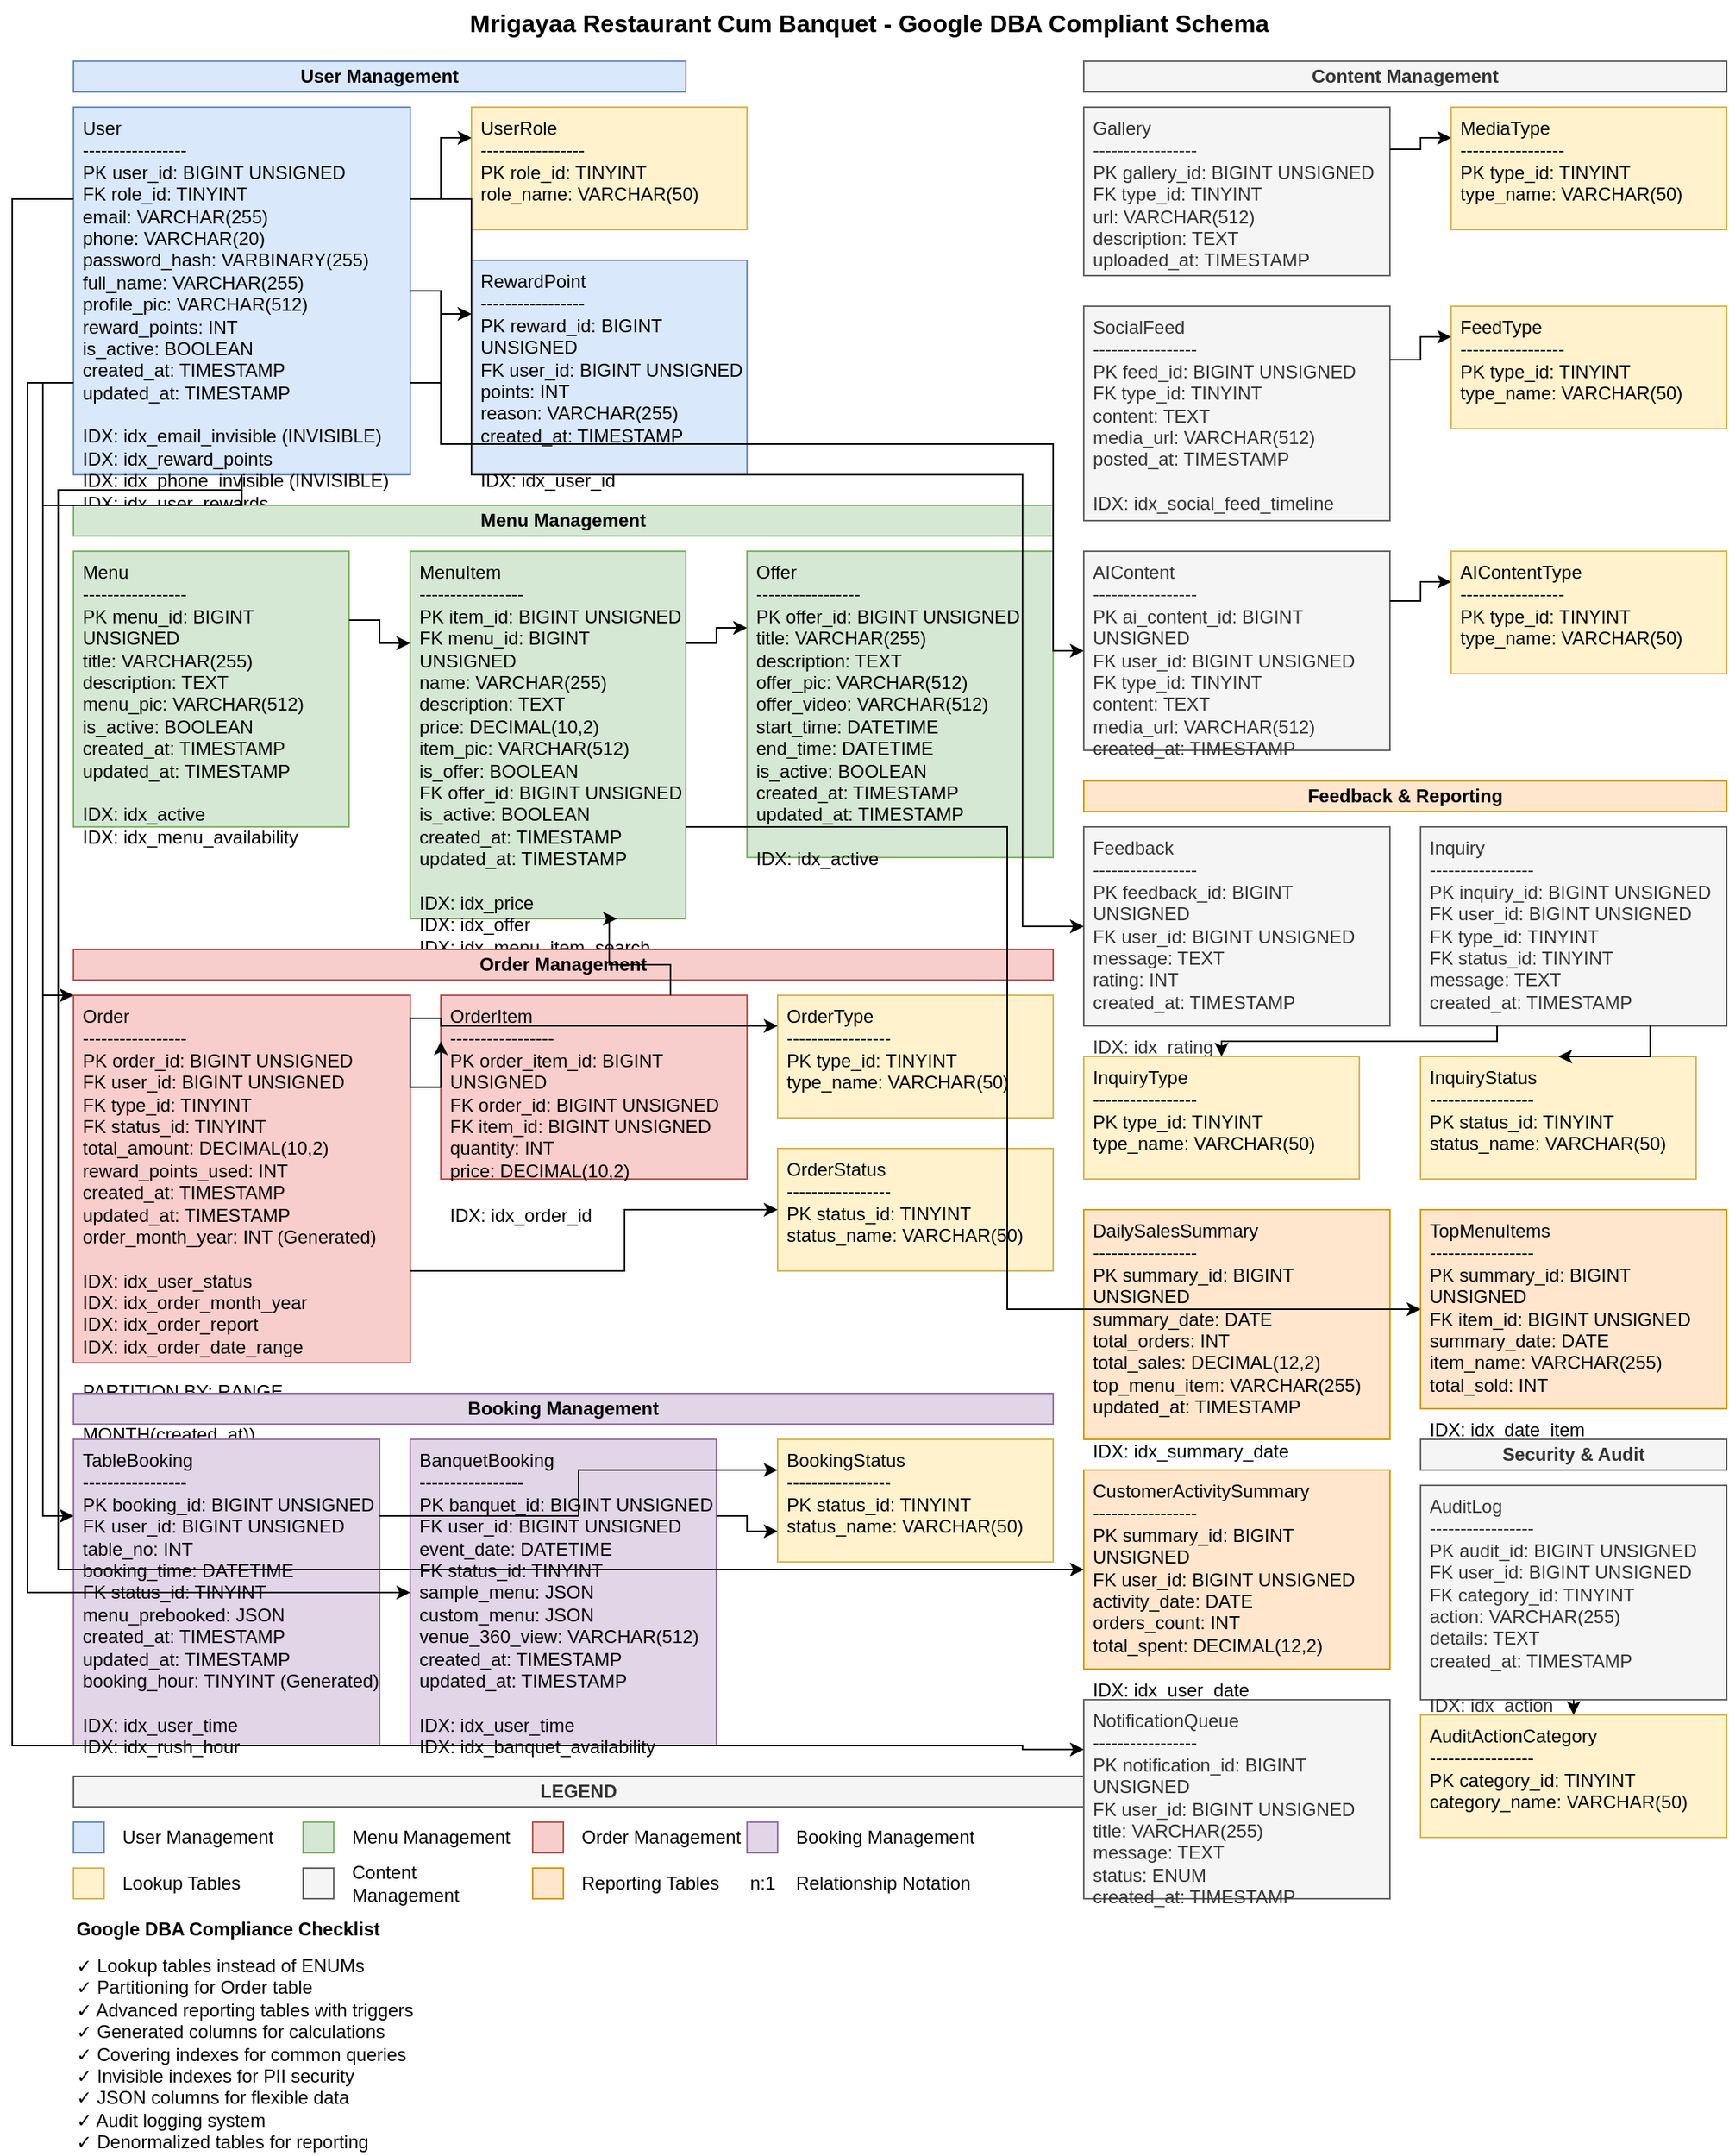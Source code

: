 <mxfile>
    <diagram name="Restaurant Schema" id="restaurant-schema">
        <mxGraphModel dx="1475" dy="563" grid="1" gridSize="10" guides="1" tooltips="1" connect="1" arrows="1" fold="1" page="1" pageScale="1" pageWidth="1169" pageHeight="827" background="none" math="0" shadow="0">
            <root>
                <mxCell id="0"/>
                <mxCell id="1" parent="0"/>
                <mxCell id="title" value="Mrigayaa Restaurant Cum Banquet - Google DBA Compliant Schema" style="text;html=1;strokeColor=none;fillColor=none;align=center;verticalAlign=middle;whiteSpace=wrap;rounded=0;fontSize=16;fontStyle=1" parent="1" vertex="1">
                    <mxGeometry x="240" y="10" width="640" height="30" as="geometry"/>
                </mxCell>
                <mxCell id="section_user" value="User Management" style="text;html=1;strokeColor=#6c8ebf;fillColor=#dae8fc;align=center;verticalAlign=middle;whiteSpace=wrap;rounded=0;fontSize=12;fontStyle=1" parent="1" vertex="1">
                    <mxGeometry x="40" y="50" width="400" height="20" as="geometry"/>
                </mxCell>
                <mxCell id="user_table" value="User&#xa;-----------------&#xa;PK user_id: BIGINT UNSIGNED&#xa;FK role_id: TINYINT&#xa;email: VARCHAR(255)&#xa;phone: VARCHAR(20)&#xa;password_hash: VARBINARY(255)&#xa;full_name: VARCHAR(255)&#xa;profile_pic: VARCHAR(512)&#xa;reward_points: INT&#xa;is_active: BOOLEAN&#xa;created_at: TIMESTAMP&#xa;updated_at: TIMESTAMP&#xa;&#xa;IDX: idx_email_invisible (INVISIBLE)&#xa;IDX: idx_reward_points&#xa;IDX: idx_phone_invisible (INVISIBLE)&#xa;IDX: idx_user_rewards" style="rounded=0;whiteSpace=wrap;html=1;fillColor=#dae8fc;strokeColor=#6c8ebf;align=left;spacingLeft=4;fontStyle=0;verticalAlign=top;" parent="1" vertex="1">
                    <mxGeometry x="40" y="80" width="220" height="240" as="geometry"/>
                </mxCell>
                <mxCell id="user_role_table" value="UserRole&#xa;-----------------&#xa;PK role_id: TINYINT&#xa;role_name: VARCHAR(50)" style="rounded=0;whiteSpace=wrap;html=1;fillColor=#fff2cc;strokeColor=#d6b656;align=left;spacingLeft=4;fontStyle=0;verticalAlign=top;" parent="1" vertex="1">
                    <mxGeometry x="300" y="80" width="180" height="80" as="geometry"/>
                </mxCell>
                <mxCell id="reward_point_table" value="RewardPoint&#xa;-----------------&#xa;PK reward_id: BIGINT UNSIGNED&#xa;FK user_id: BIGINT UNSIGNED&#xa;points: INT&#xa;reason: VARCHAR(255)&#xa;created_at: TIMESTAMP&#xa;&#xa;IDX: idx_user_id" style="rounded=0;whiteSpace=wrap;html=1;fillColor=#dae8fc;strokeColor=#6c8ebf;align=left;spacingLeft=4;fontStyle=0;verticalAlign=top;" parent="1" vertex="1">
                    <mxGeometry x="300" y="180" width="180" height="140" as="geometry"/>
                </mxCell>
                <mxCell id="section_menu" value="Menu Management" style="text;html=1;strokeColor=#82b366;fillColor=#d5e8d4;align=center;verticalAlign=middle;whiteSpace=wrap;rounded=0;fontSize=12;fontStyle=1" parent="1" vertex="1">
                    <mxGeometry x="40" y="340" width="640" height="20" as="geometry"/>
                </mxCell>
                <mxCell id="menu_table" value="Menu&#xa;-----------------&#xa;PK menu_id: BIGINT UNSIGNED&#xa;title: VARCHAR(255)&#xa;description: TEXT&#xa;menu_pic: VARCHAR(512)&#xa;is_active: BOOLEAN&#xa;created_at: TIMESTAMP&#xa;updated_at: TIMESTAMP&#xa;&#xa;IDX: idx_active&#xa;IDX: idx_menu_availability" style="rounded=0;whiteSpace=wrap;html=1;fillColor=#d5e8d4;strokeColor=#82b366;align=left;spacingLeft=4;fontStyle=0;verticalAlign=top;" parent="1" vertex="1">
                    <mxGeometry x="40" y="370" width="180" height="180" as="geometry"/>
                </mxCell>
                <mxCell id="menuitem_table" value="MenuItem&#xa;-----------------&#xa;PK item_id: BIGINT UNSIGNED&#xa;FK menu_id: BIGINT UNSIGNED&#xa;name: VARCHAR(255)&#xa;description: TEXT&#xa;price: DECIMAL(10,2)&#xa;item_pic: VARCHAR(512)&#xa;is_offer: BOOLEAN&#xa;FK offer_id: BIGINT UNSIGNED&#xa;is_active: BOOLEAN&#xa;created_at: TIMESTAMP&#xa;updated_at: TIMESTAMP&#xa;&#xa;IDX: idx_price&#xa;IDX: idx_offer&#xa;IDX: idx_menu_item_search" style="rounded=0;whiteSpace=wrap;html=1;fillColor=#d5e8d4;strokeColor=#82b366;align=left;spacingLeft=4;fontStyle=0;verticalAlign=top;" parent="1" vertex="1">
                    <mxGeometry x="260" y="370" width="180" height="240" as="geometry"/>
                </mxCell>
                <mxCell id="offer_table" value="Offer&#xa;-----------------&#xa;PK offer_id: BIGINT UNSIGNED&#xa;title: VARCHAR(255)&#xa;description: TEXT&#xa;offer_pic: VARCHAR(512)&#xa;offer_video: VARCHAR(512)&#xa;start_time: DATETIME&#xa;end_time: DATETIME&#xa;is_active: BOOLEAN&#xa;created_at: TIMESTAMP&#xa;updated_at: TIMESTAMP&#xa;&#xa;IDX: idx_active" style="rounded=0;whiteSpace=wrap;html=1;fillColor=#d5e8d4;strokeColor=#82b366;align=left;spacingLeft=4;fontStyle=0;verticalAlign=top;" parent="1" vertex="1">
                    <mxGeometry x="480" y="370" width="200" height="200" as="geometry"/>
                </mxCell>
                <mxCell id="section_order" value="Order Management" style="text;html=1;strokeColor=#b85450;fillColor=#f8cecc;align=center;verticalAlign=middle;whiteSpace=wrap;rounded=0;fontSize=12;fontStyle=1" parent="1" vertex="1">
                    <mxGeometry x="40" y="630" width="640" height="20" as="geometry"/>
                </mxCell>
                <mxCell id="order_table" value="Order&#xa;-----------------&#xa;PK order_id: BIGINT UNSIGNED&#xa;FK user_id: BIGINT UNSIGNED&#xa;FK type_id: TINYINT&#xa;FK status_id: TINYINT&#xa;total_amount: DECIMAL(10,2)&#xa;reward_points_used: INT&#xa;created_at: TIMESTAMP&#xa;updated_at: TIMESTAMP&#xa;order_month_year: INT (Generated)&#xa;&#xa;IDX: idx_user_status&#xa;IDX: idx_order_month_year&#xa;IDX: idx_order_report&#xa;IDX: idx_order_date_range&#xa;&#xa;PARTITION BY: RANGE (YEAR(created_at)*100 + MONTH(created_at))" style="rounded=0;whiteSpace=wrap;html=1;fillColor=#f8cecc;strokeColor=#b85450;align=left;spacingLeft=4;fontStyle=0;verticalAlign=top;" parent="1" vertex="1">
                    <mxGeometry x="40" y="660" width="220" height="240" as="geometry"/>
                </mxCell>
                <mxCell id="orderitem_table" value="OrderItem&#xa;-----------------&#xa;PK order_item_id: BIGINT UNSIGNED&#xa;FK order_id: BIGINT UNSIGNED&#xa;FK item_id: BIGINT UNSIGNED&#xa;quantity: INT&#xa;price: DECIMAL(10,2)&#xa;&#xa;IDX: idx_order_id" style="rounded=0;whiteSpace=wrap;html=1;fillColor=#f8cecc;strokeColor=#b85450;align=left;spacingLeft=4;fontStyle=0;verticalAlign=top;" parent="1" vertex="1">
                    <mxGeometry x="280" y="660" width="200" height="120" as="geometry"/>
                </mxCell>
                <mxCell id="ordertype_table" value="OrderType&#xa;-----------------&#xa;PK type_id: TINYINT&#xa;type_name: VARCHAR(50)" style="rounded=0;whiteSpace=wrap;html=1;fillColor=#fff2cc;strokeColor=#d6b656;align=left;spacingLeft=4;fontStyle=0;verticalAlign=top;" parent="1" vertex="1">
                    <mxGeometry x="500" y="660" width="180" height="80" as="geometry"/>
                </mxCell>
                <mxCell id="orderstatus_table" value="OrderStatus&#xa;-----------------&#xa;PK status_id: TINYINT&#xa;status_name: VARCHAR(50)" style="rounded=0;whiteSpace=wrap;html=1;fillColor=#fff2cc;strokeColor=#d6b656;align=left;spacingLeft=4;fontStyle=0;verticalAlign=top;" parent="1" vertex="1">
                    <mxGeometry x="500" y="760" width="180" height="80" as="geometry"/>
                </mxCell>
                <mxCell id="section_booking" value="Booking Management" style="text;html=1;strokeColor=#9673a6;fillColor=#e1d5e7;align=center;verticalAlign=middle;whiteSpace=wrap;rounded=0;fontSize=12;fontStyle=1" parent="1" vertex="1">
                    <mxGeometry x="40" y="920" width="640" height="20" as="geometry"/>
                </mxCell>
                <mxCell id="tablebooking_table" value="TableBooking&#xa;-----------------&#xa;PK booking_id: BIGINT UNSIGNED&#xa;FK user_id: BIGINT UNSIGNED&#xa;table_no: INT&#xa;booking_time: DATETIME&#xa;FK status_id: TINYINT&#xa;menu_prebooked: JSON&#xa;created_at: TIMESTAMP&#xa;updated_at: TIMESTAMP&#xa;booking_hour: TINYINT (Generated)&#xa;&#xa;IDX: idx_user_time&#xa;IDX: idx_rush_hour" style="rounded=0;whiteSpace=wrap;html=1;fillColor=#e1d5e7;strokeColor=#9673a6;align=left;spacingLeft=4;fontStyle=0;verticalAlign=top;" parent="1" vertex="1">
                    <mxGeometry x="40" y="950" width="200" height="200" as="geometry"/>
                </mxCell>
                <mxCell id="banquetbooking_table" value="BanquetBooking&#xa;-----------------&#xa;PK banquet_id: BIGINT UNSIGNED&#xa;FK user_id: BIGINT UNSIGNED&#xa;event_date: DATETIME&#xa;FK status_id: TINYINT&#xa;sample_menu: JSON&#xa;custom_menu: JSON&#xa;venue_360_view: VARCHAR(512)&#xa;created_at: TIMESTAMP&#xa;updated_at: TIMESTAMP&#xa;&#xa;IDX: idx_user_time&#xa;IDX: idx_banquet_availability" style="rounded=0;whiteSpace=wrap;html=1;fillColor=#e1d5e7;strokeColor=#9673a6;align=left;spacingLeft=4;fontStyle=0;verticalAlign=top;" parent="1" vertex="1">
                    <mxGeometry x="260" y="950" width="200" height="200" as="geometry"/>
                </mxCell>
                <mxCell id="bookingstatus_table" value="BookingStatus&#xa;-----------------&#xa;PK status_id: TINYINT&#xa;status_name: VARCHAR(50)" style="rounded=0;whiteSpace=wrap;html=1;fillColor=#fff2cc;strokeColor=#d6b656;align=left;spacingLeft=4;fontStyle=0;verticalAlign=top;" parent="1" vertex="1">
                    <mxGeometry x="500" y="950" width="180" height="80" as="geometry"/>
                </mxCell>
                <mxCell id="section_content" value="Content Management" style="text;html=1;strokeColor=#666666;fillColor=#f5f5f5;align=center;verticalAlign=middle;whiteSpace=wrap;rounded=0;fontSize=12;fontStyle=1;fontColor=#333333" parent="1" vertex="1">
                    <mxGeometry x="700" y="50" width="420" height="20" as="geometry"/>
                </mxCell>
                <mxCell id="gallery_table" value="Gallery&#xa;-----------------&#xa;PK gallery_id: BIGINT UNSIGNED&#xa;FK type_id: TINYINT&#xa;url: VARCHAR(512)&#xa;description: TEXT&#xa;uploaded_at: TIMESTAMP" style="rounded=0;whiteSpace=wrap;html=1;fillColor=#f5f5f5;strokeColor=#666666;align=left;spacingLeft=4;fontStyle=0;verticalAlign=top;fontColor=#333333" parent="1" vertex="1">
                    <mxGeometry x="700" y="80" width="200" height="110" as="geometry"/>
                </mxCell>
                <mxCell id="mediatype_table" value="MediaType&#xa;-----------------&#xa;PK type_id: TINYINT&#xa;type_name: VARCHAR(50)" style="rounded=0;whiteSpace=wrap;html=1;fillColor=#fff2cc;strokeColor=#d6b656;align=left;spacingLeft=4;fontStyle=0;verticalAlign=top;" parent="1" vertex="1">
                    <mxGeometry x="940" y="80" width="180" height="80" as="geometry"/>
                </mxCell>
                <mxCell id="socialfeed_table" value="SocialFeed&#xa;-----------------&#xa;PK feed_id: BIGINT UNSIGNED&#xa;FK type_id: TINYINT&#xa;content: TEXT&#xa;media_url: VARCHAR(512)&#xa;posted_at: TIMESTAMP&#xa;&#xa;IDX: idx_social_feed_timeline" style="rounded=0;whiteSpace=wrap;html=1;fillColor=#f5f5f5;strokeColor=#666666;align=left;spacingLeft=4;fontStyle=0;verticalAlign=top;fontColor=#333333" parent="1" vertex="1">
                    <mxGeometry x="700" y="210" width="200" height="140" as="geometry"/>
                </mxCell>
                <mxCell id="feedtype_table" value="FeedType&#xa;-----------------&#xa;PK type_id: TINYINT&#xa;type_name: VARCHAR(50)" style="rounded=0;whiteSpace=wrap;html=1;fillColor=#fff2cc;strokeColor=#d6b656;align=left;spacingLeft=4;fontStyle=0;verticalAlign=top;" parent="1" vertex="1">
                    <mxGeometry x="940" y="210" width="180" height="80" as="geometry"/>
                </mxCell>
                <mxCell id="aicontent_table" value="AIContent&#xa;-----------------&#xa;PK ai_content_id: BIGINT UNSIGNED&#xa;FK user_id: BIGINT UNSIGNED&#xa;FK type_id: TINYINT&#xa;content: TEXT&#xa;media_url: VARCHAR(512)&#xa;created_at: TIMESTAMP" style="rounded=0;whiteSpace=wrap;html=1;fillColor=#f5f5f5;strokeColor=#666666;align=left;spacingLeft=4;fontStyle=0;verticalAlign=top;fontColor=#333333" parent="1" vertex="1">
                    <mxGeometry x="700" y="370" width="200" height="130" as="geometry"/>
                </mxCell>
                <mxCell id="aicontenttype_table" value="AIContentType&#xa;-----------------&#xa;PK type_id: TINYINT&#xa;type_name: VARCHAR(50)" style="rounded=0;whiteSpace=wrap;html=1;fillColor=#fff2cc;strokeColor=#d6b656;align=left;spacingLeft=4;fontStyle=0;verticalAlign=top;" parent="1" vertex="1">
                    <mxGeometry x="940" y="370" width="180" height="80" as="geometry"/>
                </mxCell>
                <mxCell id="section_reporting" value="Feedback &amp; Reporting" style="text;html=1;strokeColor=#d79b00;fillColor=#ffe6cc;align=center;verticalAlign=middle;whiteSpace=wrap;rounded=0;fontSize=12;fontStyle=1" parent="1" vertex="1">
                    <mxGeometry x="700" y="520" width="420" height="20" as="geometry"/>
                </mxCell>
                <mxCell id="feedback_table" value="Feedback&#xa;-----------------&#xa;PK feedback_id: BIGINT UNSIGNED&#xa;FK user_id: BIGINT UNSIGNED&#xa;message: TEXT&#xa;rating: INT&#xa;created_at: TIMESTAMP&#xa;&#xa;IDX: idx_rating" style="rounded=0;whiteSpace=wrap;html=1;fillColor=#f5f5f5;strokeColor=#666666;align=left;spacingLeft=4;fontStyle=0;verticalAlign=top;fontColor=#333333" parent="1" vertex="1">
                    <mxGeometry x="700" y="550" width="200" height="130" as="geometry"/>
                </mxCell>
                <mxCell id="inquiry_table" value="Inquiry&#xa;-----------------&#xa;PK inquiry_id: BIGINT UNSIGNED&#xa;FK user_id: BIGINT UNSIGNED&#xa;FK type_id: TINYINT&#xa;FK status_id: TINYINT&#xa;message: TEXT&#xa;created_at: TIMESTAMP" style="rounded=0;whiteSpace=wrap;html=1;fillColor=#f5f5f5;strokeColor=#666666;align=left;spacingLeft=4;fontStyle=0;verticalAlign=top;fontColor=#333333" parent="1" vertex="1">
                    <mxGeometry x="920" y="550" width="200" height="130" as="geometry"/>
                </mxCell>
                <mxCell id="inquirytype_table" value="InquiryType&#xa;-----------------&#xa;PK type_id: TINYINT&#xa;type_name: VARCHAR(50)" style="rounded=0;whiteSpace=wrap;html=1;fillColor=#fff2cc;strokeColor=#d6b656;align=left;spacingLeft=4;fontStyle=0;verticalAlign=top;" parent="1" vertex="1">
                    <mxGeometry x="700" y="700" width="180" height="80" as="geometry"/>
                </mxCell>
                <mxCell id="inquirystatus_table" value="InquiryStatus&#xa;-----------------&#xa;PK status_id: TINYINT&#xa;status_name: VARCHAR(50)" style="rounded=0;whiteSpace=wrap;html=1;fillColor=#fff2cc;strokeColor=#d6b656;align=left;spacingLeft=4;fontStyle=0;verticalAlign=top;" parent="1" vertex="1">
                    <mxGeometry x="920" y="700" width="180" height="80" as="geometry"/>
                </mxCell>
                <mxCell id="dailysalessummary_table" value="DailySalesSummary&#xa;-----------------&#xa;PK summary_id: BIGINT UNSIGNED&#xa;summary_date: DATE&#xa;total_orders: INT&#xa;total_sales: DECIMAL(12,2)&#xa;top_menu_item: VARCHAR(255)&#xa;updated_at: TIMESTAMP&#xa;&#xa;IDX: idx_summary_date" style="rounded=0;whiteSpace=wrap;html=1;fillColor=#ffe6cc;strokeColor=#d79b00;align=left;spacingLeft=4;fontStyle=0;verticalAlign=top;" parent="1" vertex="1">
                    <mxGeometry x="700" y="800" width="200" height="150" as="geometry"/>
                </mxCell>
                <mxCell id="topmenuitems_table" value="TopMenuItems&#xa;-----------------&#xa;PK summary_id: BIGINT UNSIGNED&#xa;FK item_id: BIGINT UNSIGNED&#xa;summary_date: DATE&#xa;item_name: VARCHAR(255)&#xa;total_sold: INT&#xa;&#xa;IDX: idx_date_item" style="rounded=0;whiteSpace=wrap;html=1;fillColor=#ffe6cc;strokeColor=#d79b00;align=left;spacingLeft=4;fontStyle=0;verticalAlign=top;" parent="1" vertex="1">
                    <mxGeometry x="920" y="800" width="200" height="130" as="geometry"/>
                </mxCell>
                <mxCell id="customeractivitysummary_table" value="CustomerActivitySummary&#xa;-----------------&#xa;PK summary_id: BIGINT UNSIGNED&#xa;FK user_id: BIGINT UNSIGNED&#xa;activity_date: DATE&#xa;orders_count: INT&#xa;total_spent: DECIMAL(12,2)&#xa;&#xa;IDX: idx_user_date" style="rounded=0;whiteSpace=wrap;html=1;fillColor=#ffe6cc;strokeColor=#d79b00;align=left;spacingLeft=4;fontStyle=0;verticalAlign=top;" parent="1" vertex="1">
                    <mxGeometry x="700" y="970" width="200" height="130" as="geometry"/>
                </mxCell>
                <mxCell id="section_security" value="Security &amp; Audit" style="text;html=1;strokeColor=#666666;fillColor=#f5f5f5;align=center;verticalAlign=middle;whiteSpace=wrap;rounded=0;fontSize=12;fontStyle=1;fontColor=#333333" parent="1" vertex="1">
                    <mxGeometry x="920" y="950" width="200" height="20" as="geometry"/>
                </mxCell>
                <mxCell id="auditlog_table" value="AuditLog&#xa;-----------------&#xa;PK audit_id: BIGINT UNSIGNED&#xa;FK user_id: BIGINT UNSIGNED&#xa;FK category_id: TINYINT&#xa;action: VARCHAR(255)&#xa;details: TEXT&#xa;created_at: TIMESTAMP&#xa;&#xa;IDX: idx_action" style="rounded=0;whiteSpace=wrap;html=1;fillColor=#f5f5f5;strokeColor=#666666;align=left;spacingLeft=4;fontStyle=0;verticalAlign=top;fontColor=#333333" parent="1" vertex="1">
                    <mxGeometry x="920" y="980" width="200" height="140" as="geometry"/>
                </mxCell>
                <mxCell id="auditactioncategory_table" value="AuditActionCategory&#xa;-----------------&#xa;PK category_id: TINYINT&#xa;category_name: VARCHAR(50)" style="rounded=0;whiteSpace=wrap;html=1;fillColor=#fff2cc;strokeColor=#d6b656;align=left;spacingLeft=4;fontStyle=0;verticalAlign=top;" parent="1" vertex="1">
                    <mxGeometry x="920" y="1130" width="200" height="80" as="geometry"/>
                </mxCell>
                <mxCell id="notificationqueue_table" value="NotificationQueue&#xa;-----------------&#xa;PK notification_id: BIGINT UNSIGNED&#xa;FK user_id: BIGINT UNSIGNED&#xa;title: VARCHAR(255)&#xa;message: TEXT&#xa;status: ENUM&#xa;created_at: TIMESTAMP" style="rounded=0;whiteSpace=wrap;html=1;fillColor=#f5f5f5;strokeColor=#666666;align=left;spacingLeft=4;fontStyle=0;verticalAlign=top;fontColor=#333333" parent="1" vertex="1">
                    <mxGeometry x="700" y="1120" width="200" height="130" as="geometry"/>
                </mxCell>
                <mxCell id="user_to_role" style="edgeStyle=orthogonalEdgeStyle;rounded=0;orthogonalLoop=1;jettySize=auto;html=1;exitX=1;exitY=0.25;exitDx=0;exitDy=0;entryX=0;entryY=0.25;entryDx=0;entryDy=0;startArrow=none;startFill=0;endArrow=classic;endFill=1;" parent="1" source="user_table" target="user_role_table" edge="1">
                    <mxGeometry relative="1" as="geometry"/>
                </mxCell>
                <mxCell id="user_to_reward" style="edgeStyle=orthogonalEdgeStyle;rounded=0;orthogonalLoop=1;jettySize=auto;html=1;exitX=1;exitY=0.75;exitDx=0;exitDy=0;entryX=0;entryY=0.25;entryDx=0;entryDy=0;startArrow=none;startFill=0;endArrow=classic;endFill=1;" parent="1" source="user_table" target="reward_point_table" edge="1">
                    <mxGeometry relative="1" as="geometry"/>
                </mxCell>
                <mxCell id="menu_to_menuitem" style="edgeStyle=orthogonalEdgeStyle;rounded=0;orthogonalLoop=1;jettySize=auto;html=1;exitX=1;exitY=0.25;exitDx=0;exitDy=0;entryX=0;entryY=0.25;entryDx=0;entryDy=0;startArrow=none;startFill=0;endArrow=classic;endFill=1;" parent="1" source="menu_table" target="menuitem_table" edge="1">
                    <mxGeometry relative="1" as="geometry"/>
                </mxCell>
                <mxCell id="menuitem_to_offer" style="edgeStyle=orthogonalEdgeStyle;rounded=0;orthogonalLoop=1;jettySize=auto;html=1;exitX=1;exitY=0.25;exitDx=0;exitDy=0;entryX=0;entryY=0.25;entryDx=0;entryDy=0;startArrow=none;startFill=0;endArrow=classic;endFill=1;" parent="1" source="menuitem_table" target="offer_table" edge="1">
                    <mxGeometry relative="1" as="geometry"/>
                </mxCell>
                <mxCell id="user_to_order" style="edgeStyle=orthogonalEdgeStyle;rounded=0;orthogonalLoop=1;jettySize=auto;html=1;exitX=0.5;exitY=1;exitDx=0;exitDy=0;entryX=0;entryY=0;entryDx=0;entryDy=0;startArrow=none;startFill=0;endArrow=classic;endFill=1;" parent="1" source="user_table" target="order_table" edge="1">
                    <mxGeometry relative="1" as="geometry">
                        <Array as="points">
                            <mxPoint x="150" y="340"/>
                            <mxPoint x="20" y="340"/>
                            <mxPoint x="20" y="660"/>
                        </Array>
                    </mxGeometry>
                </mxCell>
                <mxCell id="order_to_orderitem" style="edgeStyle=orthogonalEdgeStyle;rounded=0;orthogonalLoop=1;jettySize=auto;html=1;exitX=1;exitY=0.25;exitDx=0;exitDy=0;entryX=0;entryY=0.25;entryDx=0;entryDy=0;startArrow=none;startFill=0;endArrow=classic;endFill=1;" parent="1" source="order_table" target="orderitem_table" edge="1">
                    <mxGeometry relative="1" as="geometry"/>
                </mxCell>
                <mxCell id="orderitem_to_menuitem" style="edgeStyle=orthogonalEdgeStyle;rounded=0;orthogonalLoop=1;jettySize=auto;html=1;exitX=0.75;exitY=0;exitDx=0;exitDy=0;entryX=0.75;entryY=1;entryDx=0;entryDy=0;startArrow=none;startFill=0;endArrow=classic;endFill=1;" parent="1" source="orderitem_table" target="menuitem_table" edge="1">
                    <mxGeometry relative="1" as="geometry">
                        <Array as="points">
                            <mxPoint x="430" y="640"/>
                            <mxPoint x="390" y="640"/>
                        </Array>
                    </mxGeometry>
                </mxCell>
                <mxCell id="order_to_ordertype" style="edgeStyle=orthogonalEdgeStyle;rounded=0;orthogonalLoop=1;jettySize=auto;html=1;exitX=1;exitY=0.25;exitDx=0;exitDy=0;entryX=0;entryY=0.25;entryDx=0;entryDy=0;startArrow=none;startFill=0;endArrow=classic;endFill=1;" parent="1" source="order_table" target="ordertype_table" edge="1">
                    <mxGeometry relative="1" as="geometry">
                        <Array as="points">
                            <mxPoint x="280" y="675"/>
                            <mxPoint x="280" y="680"/>
                        </Array>
                    </mxGeometry>
                </mxCell>
                <mxCell id="order_to_orderstatus" style="edgeStyle=orthogonalEdgeStyle;rounded=0;orthogonalLoop=1;jettySize=auto;html=1;exitX=1;exitY=0.75;exitDx=0;exitDy=0;entryX=0;entryY=0.5;entryDx=0;entryDy=0;startArrow=none;startFill=0;endArrow=classic;endFill=1;" parent="1" source="order_table" target="orderstatus_table" edge="1">
                    <mxGeometry relative="1" as="geometry">
                        <Array as="points">
                            <mxPoint x="400" y="840"/>
                            <mxPoint x="400" y="800"/>
                        </Array>
                    </mxGeometry>
                </mxCell>
                <mxCell id="user_to_tablebooking" style="edgeStyle=orthogonalEdgeStyle;rounded=0;orthogonalLoop=1;jettySize=auto;html=1;exitX=0;exitY=0.75;exitDx=0;exitDy=0;entryX=0;entryY=0.25;entryDx=0;entryDy=0;startArrow=none;startFill=0;endArrow=classic;endFill=1;" parent="1" source="user_table" target="tablebooking_table" edge="1">
                    <mxGeometry relative="1" as="geometry">
                        <Array as="points">
                            <mxPoint x="20" y="260"/>
                            <mxPoint x="20" y="1000"/>
                        </Array>
                    </mxGeometry>
                </mxCell>
                <mxCell id="user_to_banquetbooking" style="edgeStyle=orthogonalEdgeStyle;rounded=0;orthogonalLoop=1;jettySize=auto;html=1;exitX=0;exitY=0.75;exitDx=0;exitDy=0;entryX=0;entryY=0.5;entryDx=0;entryDy=0;startArrow=none;startFill=0;endArrow=classic;endFill=1;" parent="1" source="user_table" target="banquetbooking_table" edge="1">
                    <mxGeometry relative="1" as="geometry">
                        <Array as="points">
                            <mxPoint x="10" y="260"/>
                            <mxPoint x="10" y="1050"/>
                        </Array>
                    </mxGeometry>
                </mxCell>
                <mxCell id="tablebooking_to_status" style="edgeStyle=orthogonalEdgeStyle;rounded=0;orthogonalLoop=1;jettySize=auto;html=1;exitX=1;exitY=0.25;exitDx=0;exitDy=0;entryX=0;entryY=0.25;entryDx=0;entryDy=0;startArrow=none;startFill=0;endArrow=classic;endFill=1;" parent="1" source="tablebooking_table" target="bookingstatus_table" edge="1">
                    <mxGeometry relative="1" as="geometry"/>
                </mxCell>
                <mxCell id="banquetbooking_to_status" style="edgeStyle=orthogonalEdgeStyle;rounded=0;orthogonalLoop=1;jettySize=auto;html=1;exitX=1;exitY=0.25;exitDx=0;exitDy=0;entryX=0;entryY=0.75;entryDx=0;entryDy=0;startArrow=none;startFill=0;endArrow=classic;endFill=1;" parent="1" source="banquetbooking_table" target="bookingstatus_table" edge="1">
                    <mxGeometry relative="1" as="geometry">
                        <Array as="points">
                            <mxPoint x="480" y="1000"/>
                            <mxPoint x="480" y="1010"/>
                        </Array>
                    </mxGeometry>
                </mxCell>
                <mxCell id="gallery_to_mediatype" style="edgeStyle=orthogonalEdgeStyle;rounded=0;orthogonalLoop=1;jettySize=auto;html=1;exitX=1;exitY=0.25;exitDx=0;exitDy=0;entryX=0;entryY=0.25;entryDx=0;entryDy=0;startArrow=none;startFill=0;endArrow=classic;endFill=1;" parent="1" source="gallery_table" target="mediatype_table" edge="1">
                    <mxGeometry relative="1" as="geometry"/>
                </mxCell>
                <mxCell id="socialfeed_to_feedtype" style="edgeStyle=orthogonalEdgeStyle;rounded=0;orthogonalLoop=1;jettySize=auto;html=1;exitX=1;exitY=0.25;exitDx=0;exitDy=0;entryX=0;entryY=0.25;entryDx=0;entryDy=0;startArrow=none;startFill=0;endArrow=classic;endFill=1;" parent="1" source="socialfeed_table" target="feedtype_table" edge="1">
                    <mxGeometry relative="1" as="geometry"/>
                </mxCell>
                <mxCell id="aicontent_to_aicontenttype" style="edgeStyle=orthogonalEdgeStyle;rounded=0;orthogonalLoop=1;jettySize=auto;html=1;exitX=1;exitY=0.25;exitDx=0;exitDy=0;entryX=0;entryY=0.25;entryDx=0;entryDy=0;startArrow=none;startFill=0;endArrow=classic;endFill=1;" parent="1" source="aicontent_table" target="aicontenttype_table" edge="1">
                    <mxGeometry relative="1" as="geometry"/>
                </mxCell>
                <mxCell id="user_to_aicontent" style="edgeStyle=orthogonalEdgeStyle;rounded=0;orthogonalLoop=1;jettySize=auto;html=1;exitX=1;exitY=0.5;exitDx=0;exitDy=0;entryX=0;entryY=0.5;entryDx=0;entryDy=0;startArrow=none;startFill=0;endArrow=classic;endFill=1;" parent="1" source="user_table" target="aicontent_table" edge="1">
                    <mxGeometry relative="1" as="geometry">
                        <Array as="points">
                            <mxPoint x="280" y="200"/>
                            <mxPoint x="280" y="300"/>
                            <mxPoint x="680" y="300"/>
                            <mxPoint x="680" y="435"/>
                        </Array>
                    </mxGeometry>
                </mxCell>
                <mxCell id="inquiry_to_inquirytype" style="edgeStyle=orthogonalEdgeStyle;rounded=0;orthogonalLoop=1;jettySize=auto;html=1;exitX=0.25;exitY=1;exitDx=0;exitDy=0;entryX=0.5;entryY=0;entryDx=0;entryDy=0;startArrow=none;startFill=0;endArrow=classic;endFill=1;" parent="1" source="inquiry_table" target="inquirytype_table" edge="1">
                    <mxGeometry relative="1" as="geometry">
                        <Array as="points">
                            <mxPoint x="970" y="690"/>
                            <mxPoint x="790" y="690"/>
                        </Array>
                    </mxGeometry>
                </mxCell>
                <mxCell id="inquiry_to_inquirystatus" style="edgeStyle=orthogonalEdgeStyle;rounded=0;orthogonalLoop=1;jettySize=auto;html=1;exitX=0.75;exitY=1;exitDx=0;exitDy=0;entryX=0.5;entryY=0;entryDx=0;entryDy=0;startArrow=none;startFill=0;endArrow=classic;endFill=1;" parent="1" source="inquiry_table" target="inquirystatus_table" edge="1">
                    <mxGeometry relative="1" as="geometry"/>
                </mxCell>
                <mxCell id="user_to_feedback" style="edgeStyle=orthogonalEdgeStyle;rounded=0;orthogonalLoop=1;jettySize=auto;html=1;exitX=1;exitY=0.25;exitDx=0;exitDy=0;entryX=0;entryY=0.5;entryDx=0;entryDy=0;startArrow=none;startFill=0;endArrow=classic;endFill=1;" parent="1" source="user_table" target="feedback_table" edge="1">
                    <mxGeometry relative="1" as="geometry">
                        <Array as="points">
                            <mxPoint x="300" y="140"/>
                            <mxPoint x="300" y="320"/>
                            <mxPoint x="660" y="320"/>
                            <mxPoint x="660" y="615"/>
                        </Array>
                    </mxGeometry>
                </mxCell>
                <mxCell id="auditlog_to_category" style="edgeStyle=orthogonalEdgeStyle;rounded=0;orthogonalLoop=1;jettySize=auto;html=1;exitX=0.5;exitY=1;exitDx=0;exitDy=0;entryX=0.5;entryY=0;entryDx=0;entryDy=0;startArrow=none;startFill=0;endArrow=classic;endFill=1;" parent="1" source="auditlog_table" target="auditactioncategory_table" edge="1">
                    <mxGeometry relative="1" as="geometry"/>
                </mxCell>
                <mxCell id="user_to_notification" style="edgeStyle=orthogonalEdgeStyle;rounded=0;orthogonalLoop=1;jettySize=auto;html=1;exitX=0;exitY=0.25;exitDx=0;exitDy=0;entryX=0;entryY=0.25;entryDx=0;entryDy=0;startArrow=none;startFill=0;endArrow=classic;endFill=1;" parent="1" source="user_table" target="notificationqueue_table" edge="1">
                    <mxGeometry relative="1" as="geometry">
                        <Array as="points">
                            <mxPoint y="140"/>
                            <mxPoint y="1150"/>
                            <mxPoint x="660" y="1150"/>
                            <mxPoint x="660" y="1152"/>
                        </Array>
                    </mxGeometry>
                </mxCell>
                <mxCell id="menuitem_to_topmenuitems" style="edgeStyle=orthogonalEdgeStyle;rounded=0;orthogonalLoop=1;jettySize=auto;html=1;exitX=1;exitY=0.75;exitDx=0;exitDy=0;entryX=0;entryY=0.5;entryDx=0;entryDy=0;startArrow=none;startFill=0;endArrow=classic;endFill=1;" parent="1" source="menuitem_table" target="topmenuitems_table" edge="1">
                    <mxGeometry relative="1" as="geometry">
                        <Array as="points">
                            <mxPoint x="650" y="550"/>
                            <mxPoint x="650" y="865"/>
                        </Array>
                    </mxGeometry>
                </mxCell>
                <mxCell id="user_to_customersummary" style="edgeStyle=orthogonalEdgeStyle;rounded=0;orthogonalLoop=1;jettySize=auto;html=1;exitX=0.5;exitY=1;exitDx=0;exitDy=0;entryX=0;entryY=0.5;entryDx=0;entryDy=0;startArrow=none;startFill=0;endArrow=classic;endFill=1;" parent="1" source="user_table" target="customeractivitysummary_table" edge="1">
                    <mxGeometry relative="1" as="geometry">
                        <Array as="points">
                            <mxPoint x="150" y="330"/>
                            <mxPoint x="30" y="330"/>
                            <mxPoint x="30" y="1035"/>
                        </Array>
                    </mxGeometry>
                </mxCell>
                <mxCell id="legend_title" value="LEGEND" style="text;html=1;strokeColor=#666666;fillColor=#f5f5f5;align=center;verticalAlign=middle;whiteSpace=wrap;rounded=0;fontSize=12;fontStyle=1;fontColor=#333333" parent="1" vertex="1">
                    <mxGeometry x="40" y="1170" width="660" height="20" as="geometry"/>
                </mxCell>
                <mxCell id="legend_core" value="" style="rounded=0;whiteSpace=wrap;html=1;fillColor=#dae8fc;strokeColor=#6c8ebf;" parent="1" vertex="1">
                    <mxGeometry x="40" y="1200" width="20" height="20" as="geometry"/>
                </mxCell>
                <mxCell id="legend_core_label" value="User Management" style="text;html=1;strokeColor=none;fillColor=none;align=left;verticalAlign=middle;whiteSpace=wrap;rounded=0;" parent="1" vertex="1">
                    <mxGeometry x="70" y="1200" width="110" height="20" as="geometry"/>
                </mxCell>
                <mxCell id="legend_menu" value="" style="rounded=0;whiteSpace=wrap;html=1;fillColor=#d5e8d4;strokeColor=#82b366;" parent="1" vertex="1">
                    <mxGeometry x="190" y="1200" width="20" height="20" as="geometry"/>
                </mxCell>
                <mxCell id="legend_menu_label" value="Menu Management" style="text;html=1;strokeColor=none;fillColor=none;align=left;verticalAlign=middle;whiteSpace=wrap;rounded=0;" parent="1" vertex="1">
                    <mxGeometry x="220" y="1200" width="110" height="20" as="geometry"/>
                </mxCell>
                <mxCell id="legend_order" value="" style="rounded=0;whiteSpace=wrap;html=1;fillColor=#f8cecc;strokeColor=#b85450;" parent="1" vertex="1">
                    <mxGeometry x="340" y="1200" width="20" height="20" as="geometry"/>
                </mxCell>
                <mxCell id="legend_order_label" value="Order Management" style="text;html=1;strokeColor=none;fillColor=none;align=left;verticalAlign=middle;whiteSpace=wrap;rounded=0;" parent="1" vertex="1">
                    <mxGeometry x="370" y="1200" width="110" height="20" as="geometry"/>
                </mxCell>
                <mxCell id="legend_booking" value="" style="rounded=0;whiteSpace=wrap;html=1;fillColor=#e1d5e7;strokeColor=#9673a6;" parent="1" vertex="1">
                    <mxGeometry x="480" y="1200" width="20" height="20" as="geometry"/>
                </mxCell>
                <mxCell id="legend_booking_label" value="Booking Management" style="text;html=1;strokeColor=none;fillColor=none;align=left;verticalAlign=middle;whiteSpace=wrap;rounded=0;" parent="1" vertex="1">
                    <mxGeometry x="510" y="1200" width="120" height="20" as="geometry"/>
                </mxCell>
                <mxCell id="legend_lookup" value="" style="rounded=0;whiteSpace=wrap;html=1;fillColor=#fff2cc;strokeColor=#d6b656;" parent="1" vertex="1">
                    <mxGeometry x="40" y="1230" width="20" height="20" as="geometry"/>
                </mxCell>
                <mxCell id="legend_lookup_label" value="Lookup Tables" style="text;html=1;strokeColor=none;fillColor=none;align=left;verticalAlign=middle;whiteSpace=wrap;rounded=0;" parent="1" vertex="1">
                    <mxGeometry x="70" y="1230" width="110" height="20" as="geometry"/>
                </mxCell>
                <mxCell id="legend_content" value="" style="rounded=0;whiteSpace=wrap;html=1;fillColor=#f5f5f5;strokeColor=#666666;" parent="1" vertex="1">
                    <mxGeometry x="190" y="1230" width="20" height="20" as="geometry"/>
                </mxCell>
                <mxCell id="legend_content_label" value="Content Management" style="text;html=1;strokeColor=none;fillColor=none;align=left;verticalAlign=middle;whiteSpace=wrap;rounded=0;" parent="1" vertex="1">
                    <mxGeometry x="220" y="1230" width="110" height="20" as="geometry"/>
                </mxCell>
                <mxCell id="legend_reporting" value="" style="rounded=0;whiteSpace=wrap;html=1;fillColor=#ffe6cc;strokeColor=#d79b00;" parent="1" vertex="1">
                    <mxGeometry x="340" y="1230" width="20" height="20" as="geometry"/>
                </mxCell>
                <mxCell id="legend_reporting_label" value="Reporting Tables" style="text;html=1;strokeColor=none;fillColor=none;align=left;verticalAlign=middle;whiteSpace=wrap;rounded=0;" parent="1" vertex="1">
                    <mxGeometry x="370" y="1230" width="110" height="20" as="geometry"/>
                </mxCell>
                <mxCell id="legend_relationship" value="n:1" style="text;html=1;strokeColor=none;fillColor=none;align=left;verticalAlign=middle;whiteSpace=wrap;rounded=0;" parent="1" vertex="1">
                    <mxGeometry x="480" y="1230" width="50" height="20" as="geometry"/>
                </mxCell>
                <mxCell id="legend_relationship_label" value="Relationship Notation" style="text;html=1;strokeColor=none;fillColor=none;align=left;verticalAlign=middle;whiteSpace=wrap;rounded=0;" parent="1" vertex="1">
                    <mxGeometry x="510" y="1230" width="120" height="20" as="geometry"/>
                </mxCell>
                <mxCell id="google_dba_title" value="Google DBA Compliance Checklist" style="text;html=1;strokeColor=none;fillColor=none;align=left;verticalAlign=middle;whiteSpace=wrap;rounded=0;fontSize=12;fontStyle=1" parent="1" vertex="1">
                    <mxGeometry x="40" y="1260" width="660" height="20" as="geometry"/>
                </mxCell>
                <mxCell id="google_dba_points" value="✓ Lookup tables instead of ENUMs&#xa;✓ Partitioning for Order table&#xa;✓ Advanced reporting tables with triggers&#xa;✓ Generated columns for calculations&#xa;✓ Covering indexes for common queries&#xa;✓ Invisible indexes for PII security&#xa;✓ JSON columns for flexible data&#xa;✓ Audit logging system&#xa;✓ Denormalized tables for reporting" style="text;html=1;strokeColor=none;fillColor=none;align=left;verticalAlign=top;whiteSpace=wrap;rounded=0;" parent="1" vertex="1">
                    <mxGeometry x="40" y="1280" width="660" height="80" as="geometry"/>
                </mxCell>
            </root>
        </mxGraphModel>
    </diagram>
</mxfile>